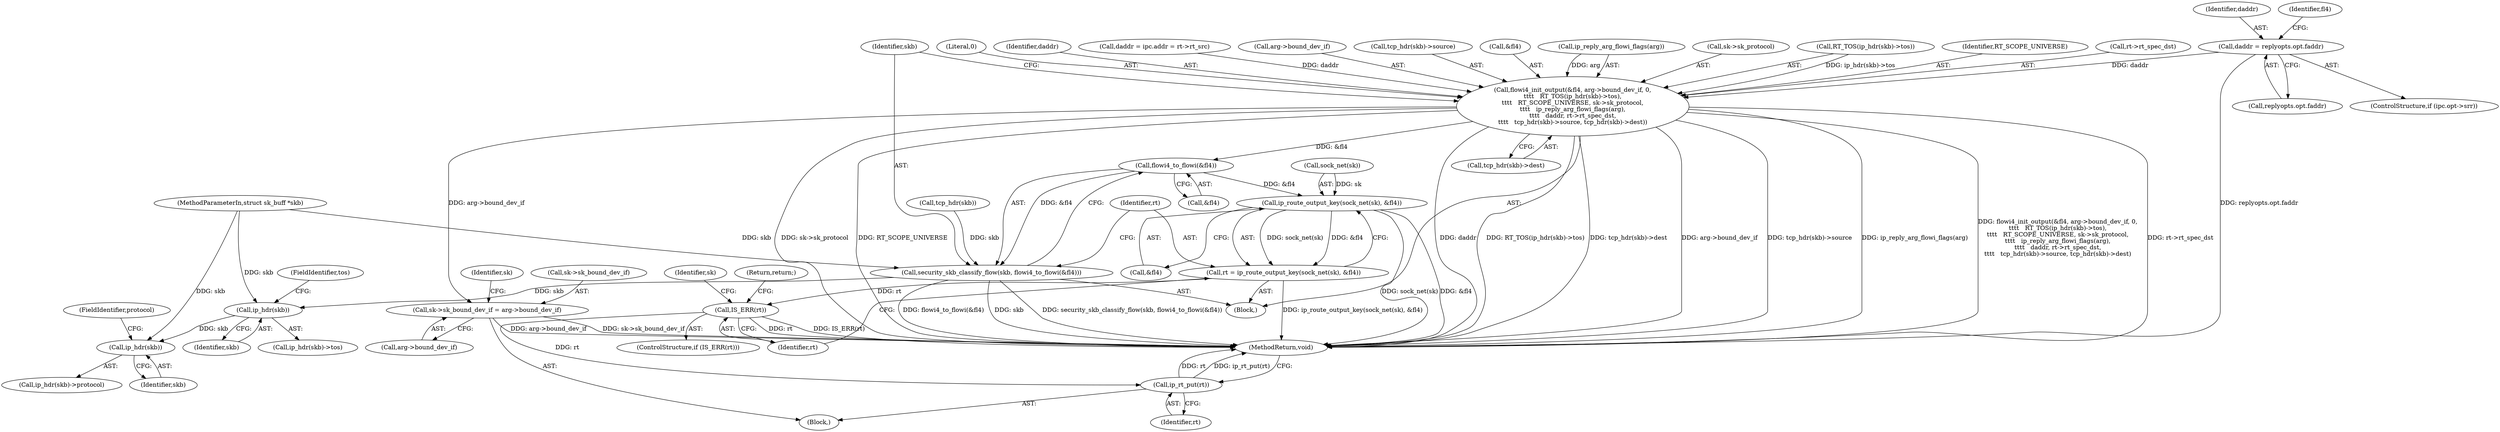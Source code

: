 digraph "1_linux_f6d8bd051c391c1c0458a30b2a7abcd939329259_23@del" {
"1000168" [label="(Call,daddr = replyopts.opt.faddr)"];
"1000177" [label="(Call,flowi4_init_output(&fl4, arg->bound_dev_if, 0,\n\t\t\t\t   RT_TOS(ip_hdr(skb)->tos),\n\t\t\t\t   RT_SCOPE_UNIVERSE, sk->sk_protocol,\n\t\t\t\t   ip_reply_arg_flowi_flags(arg),\n\t\t\t\t   daddr, rt->rt_spec_dst,\n\t\t\t\t   tcp_hdr(skb)->source, tcp_hdr(skb)->dest))"];
"1000209" [label="(Call,flowi4_to_flowi(&fl4))"];
"1000207" [label="(Call,security_skb_classify_flow(skb, flowi4_to_flowi(&fl4)))"];
"1000230" [label="(Call,ip_hdr(skb))"];
"1000245" [label="(Call,ip_hdr(skb))"];
"1000214" [label="(Call,ip_route_output_key(sock_net(sk), &fl4))"];
"1000212" [label="(Call,rt = ip_route_output_key(sock_net(sk), &fl4))"];
"1000220" [label="(Call,IS_ERR(rt))"];
"1000314" [label="(Call,ip_rt_put(rt))"];
"1000248" [label="(Call,sk->sk_bound_dev_if = arg->bound_dev_if)"];
"1000203" [label="(Call,tcp_hdr(skb)->dest)"];
"1000199" [label="(Call,tcp_hdr(skb)->source)"];
"1000220" [label="(Call,IS_ERR(rt))"];
"1000314" [label="(Call,ip_rt_put(rt))"];
"1000248" [label="(Call,sk->sk_bound_dev_if = arg->bound_dev_if)"];
"1000204" [label="(Call,tcp_hdr(skb))"];
"1000231" [label="(Identifier,skb)"];
"1000214" [label="(Call,ip_route_output_key(sock_net(sk), &fl4))"];
"1000244" [label="(Call,ip_hdr(skb)->protocol)"];
"1000256" [label="(Identifier,sk)"];
"1000247" [label="(FieldIdentifier,protocol)"];
"1000209" [label="(Call,flowi4_to_flowi(&fl4))"];
"1000217" [label="(Call,&fl4)"];
"1000315" [label="(Identifier,rt)"];
"1000224" [label="(Identifier,sk)"];
"1000213" [label="(Identifier,rt)"];
"1000210" [label="(Call,&fl4)"];
"1000232" [label="(FieldIdentifier,tos)"];
"1000178" [label="(Call,&fl4)"];
"1000190" [label="(Call,sk->sk_protocol)"];
"1000184" [label="(Call,RT_TOS(ip_hdr(skb)->tos))"];
"1000222" [label="(Return,return;)"];
"1000208" [label="(Identifier,skb)"];
"1000189" [label="(Identifier,RT_SCOPE_UNIVERSE)"];
"1000196" [label="(Call,rt->rt_spec_dst)"];
"1000193" [label="(Call,ip_reply_arg_flowi_flags(arg))"];
"1000207" [label="(Call,security_skb_classify_flow(skb, flowi4_to_flowi(&fl4)))"];
"1000183" [label="(Literal,0)"];
"1000169" [label="(Identifier,daddr)"];
"1000246" [label="(Identifier,skb)"];
"1000252" [label="(Call,arg->bound_dev_if)"];
"1000170" [label="(Call,replyopts.opt.faddr)"];
"1000249" [label="(Call,sk->sk_bound_dev_if)"];
"1000195" [label="(Identifier,daddr)"];
"1000179" [label="(Identifier,fl4)"];
"1000229" [label="(Call,ip_hdr(skb)->tos)"];
"1000245" [label="(Call,ip_hdr(skb))"];
"1000177" [label="(Call,flowi4_init_output(&fl4, arg->bound_dev_if, 0,\n\t\t\t\t   RT_TOS(ip_hdr(skb)->tos),\n\t\t\t\t   RT_SCOPE_UNIVERSE, sk->sk_protocol,\n\t\t\t\t   ip_reply_arg_flowi_flags(arg),\n\t\t\t\t   daddr, rt->rt_spec_dst,\n\t\t\t\t   tcp_hdr(skb)->source, tcp_hdr(skb)->dest))"];
"1000103" [label="(MethodParameterIn,struct sk_buff *skb)"];
"1000316" [label="(MethodReturn,void)"];
"1000106" [label="(Block,)"];
"1000219" [label="(ControlStructure,if (IS_ERR(rt)))"];
"1000128" [label="(Call,daddr = ipc.addr = rt->rt_src)"];
"1000215" [label="(Call,sock_net(sk))"];
"1000175" [label="(Block,)"];
"1000221" [label="(Identifier,rt)"];
"1000162" [label="(ControlStructure,if (ipc.opt->srr))"];
"1000168" [label="(Call,daddr = replyopts.opt.faddr)"];
"1000180" [label="(Call,arg->bound_dev_if)"];
"1000212" [label="(Call,rt = ip_route_output_key(sock_net(sk), &fl4))"];
"1000230" [label="(Call,ip_hdr(skb))"];
"1000168" -> "1000162"  [label="AST: "];
"1000168" -> "1000170"  [label="CFG: "];
"1000169" -> "1000168"  [label="AST: "];
"1000170" -> "1000168"  [label="AST: "];
"1000179" -> "1000168"  [label="CFG: "];
"1000168" -> "1000316"  [label="DDG: replyopts.opt.faddr"];
"1000168" -> "1000177"  [label="DDG: daddr"];
"1000177" -> "1000175"  [label="AST: "];
"1000177" -> "1000203"  [label="CFG: "];
"1000178" -> "1000177"  [label="AST: "];
"1000180" -> "1000177"  [label="AST: "];
"1000183" -> "1000177"  [label="AST: "];
"1000184" -> "1000177"  [label="AST: "];
"1000189" -> "1000177"  [label="AST: "];
"1000190" -> "1000177"  [label="AST: "];
"1000193" -> "1000177"  [label="AST: "];
"1000195" -> "1000177"  [label="AST: "];
"1000196" -> "1000177"  [label="AST: "];
"1000199" -> "1000177"  [label="AST: "];
"1000203" -> "1000177"  [label="AST: "];
"1000208" -> "1000177"  [label="CFG: "];
"1000177" -> "1000316"  [label="DDG: sk->sk_protocol"];
"1000177" -> "1000316"  [label="DDG: RT_SCOPE_UNIVERSE"];
"1000177" -> "1000316"  [label="DDG: daddr"];
"1000177" -> "1000316"  [label="DDG: RT_TOS(ip_hdr(skb)->tos)"];
"1000177" -> "1000316"  [label="DDG: tcp_hdr(skb)->dest"];
"1000177" -> "1000316"  [label="DDG: arg->bound_dev_if"];
"1000177" -> "1000316"  [label="DDG: tcp_hdr(skb)->source"];
"1000177" -> "1000316"  [label="DDG: ip_reply_arg_flowi_flags(arg)"];
"1000177" -> "1000316"  [label="DDG: flowi4_init_output(&fl4, arg->bound_dev_if, 0,\n\t\t\t\t   RT_TOS(ip_hdr(skb)->tos),\n\t\t\t\t   RT_SCOPE_UNIVERSE, sk->sk_protocol,\n\t\t\t\t   ip_reply_arg_flowi_flags(arg),\n\t\t\t\t   daddr, rt->rt_spec_dst,\n\t\t\t\t   tcp_hdr(skb)->source, tcp_hdr(skb)->dest)"];
"1000177" -> "1000316"  [label="DDG: rt->rt_spec_dst"];
"1000184" -> "1000177"  [label="DDG: ip_hdr(skb)->tos"];
"1000193" -> "1000177"  [label="DDG: arg"];
"1000128" -> "1000177"  [label="DDG: daddr"];
"1000177" -> "1000209"  [label="DDG: &fl4"];
"1000177" -> "1000248"  [label="DDG: arg->bound_dev_if"];
"1000209" -> "1000207"  [label="AST: "];
"1000209" -> "1000210"  [label="CFG: "];
"1000210" -> "1000209"  [label="AST: "];
"1000207" -> "1000209"  [label="CFG: "];
"1000209" -> "1000207"  [label="DDG: &fl4"];
"1000209" -> "1000214"  [label="DDG: &fl4"];
"1000207" -> "1000175"  [label="AST: "];
"1000208" -> "1000207"  [label="AST: "];
"1000213" -> "1000207"  [label="CFG: "];
"1000207" -> "1000316"  [label="DDG: security_skb_classify_flow(skb, flowi4_to_flowi(&fl4))"];
"1000207" -> "1000316"  [label="DDG: flowi4_to_flowi(&fl4)"];
"1000207" -> "1000316"  [label="DDG: skb"];
"1000204" -> "1000207"  [label="DDG: skb"];
"1000103" -> "1000207"  [label="DDG: skb"];
"1000207" -> "1000230"  [label="DDG: skb"];
"1000230" -> "1000229"  [label="AST: "];
"1000230" -> "1000231"  [label="CFG: "];
"1000231" -> "1000230"  [label="AST: "];
"1000232" -> "1000230"  [label="CFG: "];
"1000103" -> "1000230"  [label="DDG: skb"];
"1000230" -> "1000245"  [label="DDG: skb"];
"1000245" -> "1000244"  [label="AST: "];
"1000245" -> "1000246"  [label="CFG: "];
"1000246" -> "1000245"  [label="AST: "];
"1000247" -> "1000245"  [label="CFG: "];
"1000103" -> "1000245"  [label="DDG: skb"];
"1000214" -> "1000212"  [label="AST: "];
"1000214" -> "1000217"  [label="CFG: "];
"1000215" -> "1000214"  [label="AST: "];
"1000217" -> "1000214"  [label="AST: "];
"1000212" -> "1000214"  [label="CFG: "];
"1000214" -> "1000316"  [label="DDG: &fl4"];
"1000214" -> "1000316"  [label="DDG: sock_net(sk)"];
"1000214" -> "1000212"  [label="DDG: sock_net(sk)"];
"1000214" -> "1000212"  [label="DDG: &fl4"];
"1000215" -> "1000214"  [label="DDG: sk"];
"1000212" -> "1000175"  [label="AST: "];
"1000213" -> "1000212"  [label="AST: "];
"1000221" -> "1000212"  [label="CFG: "];
"1000212" -> "1000316"  [label="DDG: ip_route_output_key(sock_net(sk), &fl4)"];
"1000212" -> "1000220"  [label="DDG: rt"];
"1000220" -> "1000219"  [label="AST: "];
"1000220" -> "1000221"  [label="CFG: "];
"1000221" -> "1000220"  [label="AST: "];
"1000222" -> "1000220"  [label="CFG: "];
"1000224" -> "1000220"  [label="CFG: "];
"1000220" -> "1000316"  [label="DDG: rt"];
"1000220" -> "1000316"  [label="DDG: IS_ERR(rt)"];
"1000220" -> "1000314"  [label="DDG: rt"];
"1000314" -> "1000106"  [label="AST: "];
"1000314" -> "1000315"  [label="CFG: "];
"1000315" -> "1000314"  [label="AST: "];
"1000316" -> "1000314"  [label="CFG: "];
"1000314" -> "1000316"  [label="DDG: rt"];
"1000314" -> "1000316"  [label="DDG: ip_rt_put(rt)"];
"1000248" -> "1000106"  [label="AST: "];
"1000248" -> "1000252"  [label="CFG: "];
"1000249" -> "1000248"  [label="AST: "];
"1000252" -> "1000248"  [label="AST: "];
"1000256" -> "1000248"  [label="CFG: "];
"1000248" -> "1000316"  [label="DDG: arg->bound_dev_if"];
"1000248" -> "1000316"  [label="DDG: sk->sk_bound_dev_if"];
}

